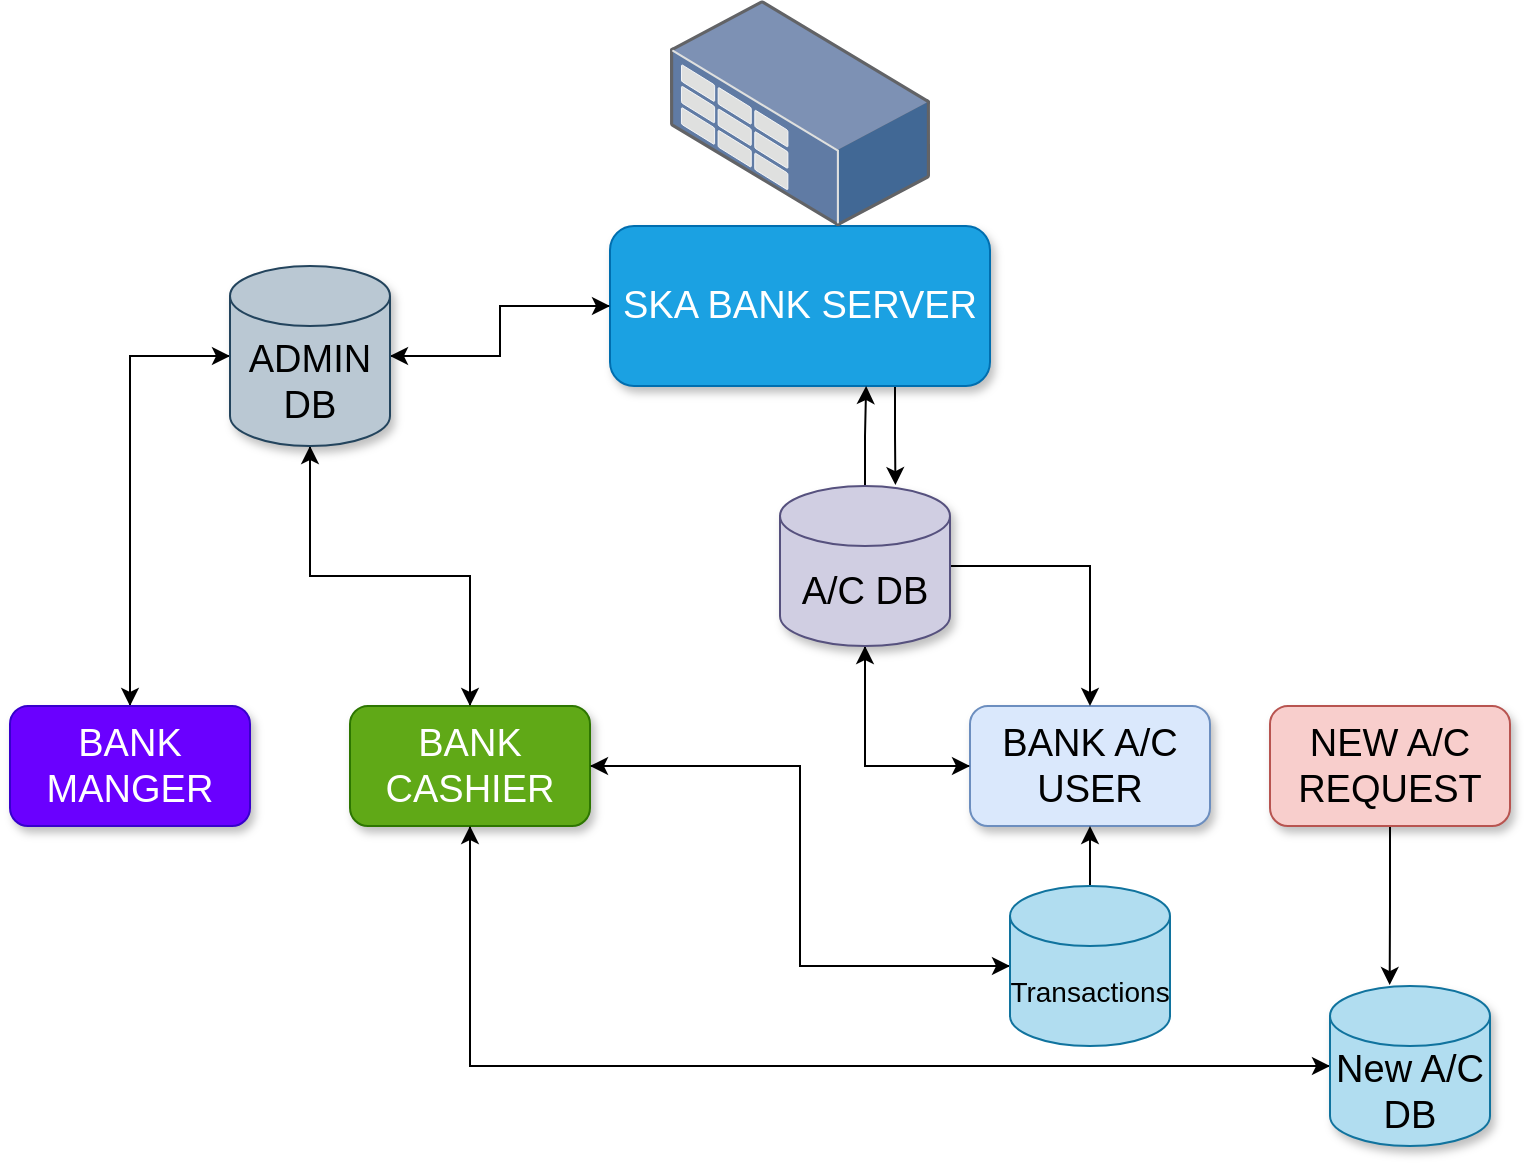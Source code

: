 <mxfile version="20.8.3" type="device"><diagram id="ECw2LoN76d8Nm2hACPLw" name="Page-1"><mxGraphModel dx="1036" dy="1664" grid="1" gridSize="10" guides="1" tooltips="1" connect="1" arrows="1" fold="1" page="1" pageScale="1" pageWidth="850" pageHeight="1100" math="0" shadow="0"><root><mxCell id="0"/><mxCell id="1" parent="0"/><mxCell id="_zNT5iMoq6MjSIJ3UOXT-27" style="edgeStyle=orthogonalEdgeStyle;rounded=0;orthogonalLoop=1;jettySize=auto;html=1;entryX=1;entryY=0.5;entryDx=0;entryDy=0;entryPerimeter=0;fontSize=19;" parent="1" source="_zNT5iMoq6MjSIJ3UOXT-1" target="_zNT5iMoq6MjSIJ3UOXT-17" edge="1"><mxGeometry relative="1" as="geometry"/></mxCell><mxCell id="_zNT5iMoq6MjSIJ3UOXT-37" style="edgeStyle=orthogonalEdgeStyle;rounded=0;orthogonalLoop=1;jettySize=auto;html=1;exitX=0.75;exitY=1;exitDx=0;exitDy=0;entryX=0.679;entryY=-0.006;entryDx=0;entryDy=0;entryPerimeter=0;fontSize=19;" parent="1" source="_zNT5iMoq6MjSIJ3UOXT-1" target="_zNT5iMoq6MjSIJ3UOXT-21" edge="1"><mxGeometry relative="1" as="geometry"/></mxCell><mxCell id="_zNT5iMoq6MjSIJ3UOXT-1" value="&lt;font style=&quot;font-size: 19px;&quot;&gt;SKA BANK SERVER&lt;/font&gt;" style="rounded=1;whiteSpace=wrap;html=1;shadow=1;glass=0;fillColor=#1ba1e2;strokeColor=#006EAF;fontColor=#ffffff;" parent="1" vertex="1"><mxGeometry x="340" y="80" width="190" height="80" as="geometry"/></mxCell><mxCell id="_zNT5iMoq6MjSIJ3UOXT-20" style="edgeStyle=orthogonalEdgeStyle;rounded=0;orthogonalLoop=1;jettySize=auto;html=1;exitX=0.5;exitY=0;exitDx=0;exitDy=0;entryX=0.5;entryY=1;entryDx=0;entryDy=0;entryPerimeter=0;fontSize=19;" parent="1" source="_zNT5iMoq6MjSIJ3UOXT-3" target="_zNT5iMoq6MjSIJ3UOXT-17" edge="1"><mxGeometry relative="1" as="geometry"/></mxCell><mxCell id="_zNT5iMoq6MjSIJ3UOXT-33" style="edgeStyle=orthogonalEdgeStyle;rounded=0;orthogonalLoop=1;jettySize=auto;html=1;exitX=0.5;exitY=1;exitDx=0;exitDy=0;entryX=0;entryY=0.5;entryDx=0;entryDy=0;entryPerimeter=0;fontSize=19;" parent="1" source="_zNT5iMoq6MjSIJ3UOXT-3" target="_zNT5iMoq6MjSIJ3UOXT-23" edge="1"><mxGeometry relative="1" as="geometry"/></mxCell><mxCell id="KqBvmOHK3YzihytXMeJo-3" style="edgeStyle=orthogonalEdgeStyle;rounded=0;orthogonalLoop=1;jettySize=auto;html=1;entryX=0;entryY=0.5;entryDx=0;entryDy=0;entryPerimeter=0;" edge="1" parent="1" source="_zNT5iMoq6MjSIJ3UOXT-3" target="KqBvmOHK3YzihytXMeJo-1"><mxGeometry relative="1" as="geometry"/></mxCell><mxCell id="_zNT5iMoq6MjSIJ3UOXT-3" value="BANK CASHIER" style="rounded=1;whiteSpace=wrap;html=1;shadow=1;glass=0;fontSize=19;fillColor=#60a917;fontColor=#ffffff;strokeColor=#2D7600;" parent="1" vertex="1"><mxGeometry x="210" y="320" width="120" height="60" as="geometry"/></mxCell><mxCell id="_zNT5iMoq6MjSIJ3UOXT-18" style="edgeStyle=orthogonalEdgeStyle;rounded=0;orthogonalLoop=1;jettySize=auto;html=1;exitX=0;exitY=0.5;exitDx=0;exitDy=0;entryX=0.5;entryY=0;entryDx=0;entryDy=0;fontSize=19;exitPerimeter=0;" parent="1" source="_zNT5iMoq6MjSIJ3UOXT-17" target="_zNT5iMoq6MjSIJ3UOXT-4" edge="1"><mxGeometry relative="1" as="geometry"/></mxCell><mxCell id="_zNT5iMoq6MjSIJ3UOXT-35" style="edgeStyle=orthogonalEdgeStyle;rounded=0;orthogonalLoop=1;jettySize=auto;html=1;entryX=0;entryY=0.5;entryDx=0;entryDy=0;entryPerimeter=0;fontSize=19;" parent="1" source="_zNT5iMoq6MjSIJ3UOXT-4" target="_zNT5iMoq6MjSIJ3UOXT-17" edge="1"><mxGeometry relative="1" as="geometry"/></mxCell><mxCell id="_zNT5iMoq6MjSIJ3UOXT-4" value="BANK MANGER" style="rounded=1;whiteSpace=wrap;html=1;shadow=1;glass=0;fontSize=19;fillColor=#6a00ff;fontColor=#ffffff;strokeColor=#3700CC;" parent="1" vertex="1"><mxGeometry x="40" y="320" width="120" height="60" as="geometry"/></mxCell><mxCell id="_zNT5iMoq6MjSIJ3UOXT-38" style="edgeStyle=orthogonalEdgeStyle;rounded=0;orthogonalLoop=1;jettySize=auto;html=1;fontSize=19;" parent="1" source="_zNT5iMoq6MjSIJ3UOXT-9" target="_zNT5iMoq6MjSIJ3UOXT-21" edge="1"><mxGeometry relative="1" as="geometry"/></mxCell><mxCell id="_zNT5iMoq6MjSIJ3UOXT-9" value="BANK A/C USER" style="rounded=1;whiteSpace=wrap;html=1;shadow=1;glass=0;fontSize=19;fillColor=#dae8fc;strokeColor=#6c8ebf;" parent="1" vertex="1"><mxGeometry x="520" y="320" width="120" height="60" as="geometry"/></mxCell><mxCell id="_zNT5iMoq6MjSIJ3UOXT-32" style="edgeStyle=orthogonalEdgeStyle;rounded=0;orthogonalLoop=1;jettySize=auto;html=1;exitX=0.5;exitY=1;exitDx=0;exitDy=0;entryX=0.373;entryY=-0.006;entryDx=0;entryDy=0;entryPerimeter=0;fontSize=19;" parent="1" source="_zNT5iMoq6MjSIJ3UOXT-10" target="_zNT5iMoq6MjSIJ3UOXT-23" edge="1"><mxGeometry relative="1" as="geometry"/></mxCell><mxCell id="_zNT5iMoq6MjSIJ3UOXT-10" value="NEW A/C REQUEST" style="rounded=1;whiteSpace=wrap;html=1;shadow=1;glass=0;fontSize=19;fillColor=#f8cecc;strokeColor=#b85450;" parent="1" vertex="1"><mxGeometry x="670" y="320" width="120" height="60" as="geometry"/></mxCell><mxCell id="_zNT5iMoq6MjSIJ3UOXT-19" style="edgeStyle=orthogonalEdgeStyle;rounded=0;orthogonalLoop=1;jettySize=auto;html=1;entryX=0;entryY=0.5;entryDx=0;entryDy=0;fontSize=19;" parent="1" source="_zNT5iMoq6MjSIJ3UOXT-17" target="_zNT5iMoq6MjSIJ3UOXT-1" edge="1"><mxGeometry relative="1" as="geometry"/></mxCell><mxCell id="_zNT5iMoq6MjSIJ3UOXT-39" style="edgeStyle=orthogonalEdgeStyle;rounded=0;orthogonalLoop=1;jettySize=auto;html=1;exitX=0.5;exitY=1;exitDx=0;exitDy=0;exitPerimeter=0;entryX=0.5;entryY=0;entryDx=0;entryDy=0;fontSize=19;" parent="1" source="_zNT5iMoq6MjSIJ3UOXT-17" target="_zNT5iMoq6MjSIJ3UOXT-3" edge="1"><mxGeometry relative="1" as="geometry"/></mxCell><mxCell id="_zNT5iMoq6MjSIJ3UOXT-17" value="ADMIN DB" style="shape=cylinder3;whiteSpace=wrap;html=1;boundedLbl=1;backgroundOutline=1;size=15;shadow=1;glass=0;fontSize=19;fillColor=#bac8d3;strokeColor=#23445d;" parent="1" vertex="1"><mxGeometry x="150" y="100" width="80" height="90" as="geometry"/></mxCell><mxCell id="_zNT5iMoq6MjSIJ3UOXT-22" style="edgeStyle=orthogonalEdgeStyle;rounded=0;orthogonalLoop=1;jettySize=auto;html=1;entryX=0.5;entryY=0;entryDx=0;entryDy=0;fontSize=19;" parent="1" source="_zNT5iMoq6MjSIJ3UOXT-21" target="_zNT5iMoq6MjSIJ3UOXT-9" edge="1"><mxGeometry relative="1" as="geometry"/></mxCell><mxCell id="_zNT5iMoq6MjSIJ3UOXT-24" style="edgeStyle=orthogonalEdgeStyle;rounded=0;orthogonalLoop=1;jettySize=auto;html=1;exitX=0.5;exitY=0;exitDx=0;exitDy=0;exitPerimeter=0;entryX=0.674;entryY=1;entryDx=0;entryDy=0;entryPerimeter=0;fontSize=19;" parent="1" source="_zNT5iMoq6MjSIJ3UOXT-21" target="_zNT5iMoq6MjSIJ3UOXT-1" edge="1"><mxGeometry relative="1" as="geometry"/></mxCell><mxCell id="KqBvmOHK3YzihytXMeJo-6" style="edgeStyle=orthogonalEdgeStyle;rounded=0;orthogonalLoop=1;jettySize=auto;html=1;exitX=0.5;exitY=1;exitDx=0;exitDy=0;exitPerimeter=0;entryX=0;entryY=0.5;entryDx=0;entryDy=0;" edge="1" parent="1" source="_zNT5iMoq6MjSIJ3UOXT-21" target="_zNT5iMoq6MjSIJ3UOXT-9"><mxGeometry relative="1" as="geometry"/></mxCell><mxCell id="_zNT5iMoq6MjSIJ3UOXT-21" value="A/C DB" style="shape=cylinder3;whiteSpace=wrap;html=1;boundedLbl=1;backgroundOutline=1;size=15;shadow=1;glass=0;fontSize=19;fillColor=#d0cee2;strokeColor=#56517e;" parent="1" vertex="1"><mxGeometry x="425" y="210" width="85" height="80" as="geometry"/></mxCell><mxCell id="_zNT5iMoq6MjSIJ3UOXT-34" style="edgeStyle=orthogonalEdgeStyle;rounded=0;orthogonalLoop=1;jettySize=auto;html=1;entryX=0.5;entryY=1;entryDx=0;entryDy=0;fontSize=19;" parent="1" source="_zNT5iMoq6MjSIJ3UOXT-23" target="_zNT5iMoq6MjSIJ3UOXT-3" edge="1"><mxGeometry relative="1" as="geometry"><Array as="points"><mxPoint x="270" y="500"/></Array></mxGeometry></mxCell><mxCell id="_zNT5iMoq6MjSIJ3UOXT-23" value="New A/C DB" style="shape=cylinder3;whiteSpace=wrap;html=1;boundedLbl=1;backgroundOutline=1;size=15;shadow=1;glass=0;fontSize=19;fillColor=#b1ddf0;strokeColor=#10739e;" parent="1" vertex="1"><mxGeometry x="700" y="460" width="80" height="80" as="geometry"/></mxCell><mxCell id="_zNT5iMoq6MjSIJ3UOXT-30" value="" style="points=[];aspect=fixed;html=1;align=center;shadow=0;dashed=0;image;image=img/lib/allied_telesis/storage/Datacenter_Server_Rack_Storage_Unit_Small.svg;glass=0;fontSize=19;" parent="1" vertex="1"><mxGeometry x="370" y="-32.86" width="130" height="112.86" as="geometry"/></mxCell><mxCell id="KqBvmOHK3YzihytXMeJo-2" value="" style="edgeStyle=orthogonalEdgeStyle;rounded=0;orthogonalLoop=1;jettySize=auto;html=1;" edge="1" parent="1" source="KqBvmOHK3YzihytXMeJo-1" target="_zNT5iMoq6MjSIJ3UOXT-9"><mxGeometry relative="1" as="geometry"/></mxCell><mxCell id="KqBvmOHK3YzihytXMeJo-5" style="edgeStyle=orthogonalEdgeStyle;rounded=0;orthogonalLoop=1;jettySize=auto;html=1;exitX=0;exitY=0.5;exitDx=0;exitDy=0;exitPerimeter=0;entryX=1;entryY=0.5;entryDx=0;entryDy=0;" edge="1" parent="1" source="KqBvmOHK3YzihytXMeJo-1" target="_zNT5iMoq6MjSIJ3UOXT-3"><mxGeometry relative="1" as="geometry"/></mxCell><mxCell id="KqBvmOHK3YzihytXMeJo-1" value="&lt;font style=&quot;font-size: 14px;&quot;&gt;Transactions&lt;/font&gt;" style="shape=cylinder3;whiteSpace=wrap;html=1;boundedLbl=1;backgroundOutline=1;size=15;fillColor=#b1ddf0;strokeColor=#10739e;" vertex="1" parent="1"><mxGeometry x="540" y="410" width="80" height="80" as="geometry"/></mxCell></root></mxGraphModel></diagram></mxfile>